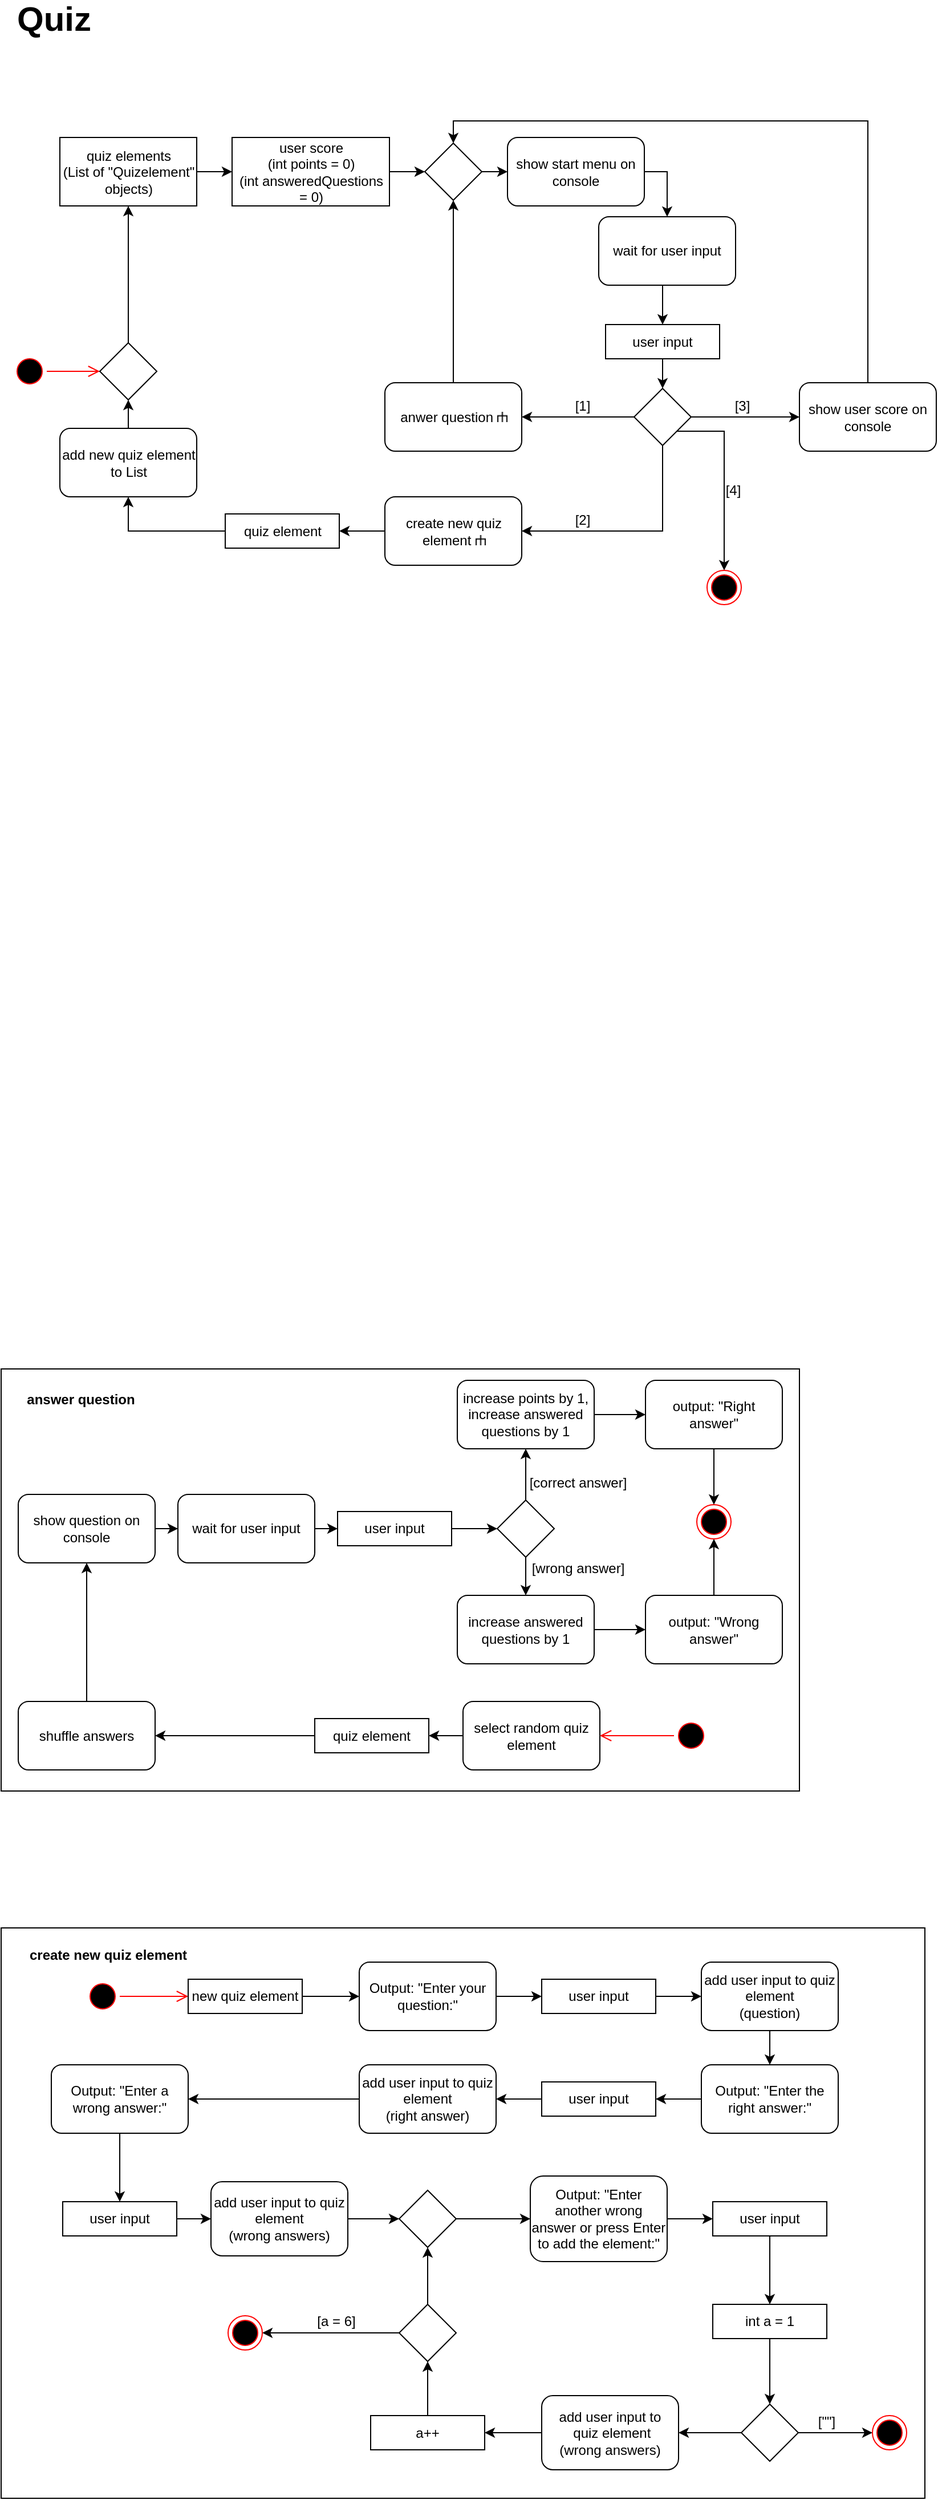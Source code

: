<mxfile version="12.2.3" type="device" pages="1"><diagram id="XsZgOZKLwwmXwjCbuGPi" name="Page-1"><mxGraphModel dx="2560" dy="1335" grid="1" gridSize="10" guides="1" tooltips="1" connect="1" arrows="1" fold="1" page="1" pageScale="1" pageWidth="827" pageHeight="1169" math="0" shadow="0"><root><mxCell id="0"/><mxCell id="1" parent="0"/><mxCell id="YT1zkOi0hl7g01MSoT7h-167" value="" style="rounded=0;whiteSpace=wrap;html=1;" vertex="1" parent="1"><mxGeometry y="1700" width="810" height="500" as="geometry"/></mxCell><mxCell id="YT1zkOi0hl7g01MSoT7h-1" value="" style="ellipse;html=1;shape=startState;fillColor=#000000;strokeColor=#ff0000;" vertex="1" parent="1"><mxGeometry x="10" y="320.5" width="30" height="30" as="geometry"/></mxCell><mxCell id="YT1zkOi0hl7g01MSoT7h-2" value="" style="edgeStyle=orthogonalEdgeStyle;html=1;verticalAlign=bottom;endArrow=open;endSize=8;strokeColor=#ff0000;entryX=0;entryY=0.5;entryDx=0;entryDy=0;" edge="1" source="YT1zkOi0hl7g01MSoT7h-1" parent="1" target="YT1zkOi0hl7g01MSoT7h-96"><mxGeometry relative="1" as="geometry"><mxPoint x="115.5" y="248" as="targetPoint"/></mxGeometry></mxCell><mxCell id="YT1zkOi0hl7g01MSoT7h-174" style="edgeStyle=orthogonalEdgeStyle;rounded=0;orthogonalLoop=1;jettySize=auto;html=1;fontSize=30;exitX=1;exitY=0.5;exitDx=0;exitDy=0;" edge="1" parent="1" source="YT1zkOi0hl7g01MSoT7h-3" target="YT1zkOi0hl7g01MSoT7h-4"><mxGeometry relative="1" as="geometry"><mxPoint x="610" y="170" as="targetPoint"/></mxGeometry></mxCell><mxCell id="YT1zkOi0hl7g01MSoT7h-3" value="show start menu on console" style="rounded=1;whiteSpace=wrap;html=1;" vertex="1" parent="1"><mxGeometry x="444" y="130.5" width="120" height="60" as="geometry"/></mxCell><mxCell id="YT1zkOi0hl7g01MSoT7h-7" style="edgeStyle=orthogonalEdgeStyle;rounded=0;orthogonalLoop=1;jettySize=auto;html=1;exitX=0.5;exitY=1;exitDx=0;exitDy=0;entryX=0.5;entryY=0;entryDx=0;entryDy=0;" edge="1" parent="1" source="YT1zkOi0hl7g01MSoT7h-4" target="YT1zkOi0hl7g01MSoT7h-6"><mxGeometry relative="1" as="geometry"/></mxCell><mxCell id="YT1zkOi0hl7g01MSoT7h-4" value="wait for user input" style="rounded=1;whiteSpace=wrap;html=1;" vertex="1" parent="1"><mxGeometry x="524" y="200" width="120" height="60" as="geometry"/></mxCell><mxCell id="YT1zkOi0hl7g01MSoT7h-9" style="edgeStyle=orthogonalEdgeStyle;rounded=0;orthogonalLoop=1;jettySize=auto;html=1;exitX=0.5;exitY=1;exitDx=0;exitDy=0;entryX=0.5;entryY=0;entryDx=0;entryDy=0;" edge="1" parent="1" source="YT1zkOi0hl7g01MSoT7h-6" target="YT1zkOi0hl7g01MSoT7h-8"><mxGeometry relative="1" as="geometry"/></mxCell><mxCell id="YT1zkOi0hl7g01MSoT7h-6" value="user input" style="rounded=0;whiteSpace=wrap;html=1;" vertex="1" parent="1"><mxGeometry x="530" y="294.5" width="100" height="30" as="geometry"/></mxCell><mxCell id="YT1zkOi0hl7g01MSoT7h-31" style="edgeStyle=orthogonalEdgeStyle;rounded=0;orthogonalLoop=1;jettySize=auto;html=1;entryX=1;entryY=0.5;entryDx=0;entryDy=0;exitX=0;exitY=0.5;exitDx=0;exitDy=0;" edge="1" parent="1" source="YT1zkOi0hl7g01MSoT7h-8" target="YT1zkOi0hl7g01MSoT7h-29"><mxGeometry relative="1" as="geometry"/></mxCell><mxCell id="YT1zkOi0hl7g01MSoT7h-117" style="edgeStyle=orthogonalEdgeStyle;rounded=0;orthogonalLoop=1;jettySize=auto;html=1;entryX=0;entryY=0.5;entryDx=0;entryDy=0;" edge="1" parent="1" source="YT1zkOi0hl7g01MSoT7h-8" target="YT1zkOi0hl7g01MSoT7h-116"><mxGeometry relative="1" as="geometry"/></mxCell><mxCell id="YT1zkOi0hl7g01MSoT7h-171" style="edgeStyle=orthogonalEdgeStyle;rounded=0;orthogonalLoop=1;jettySize=auto;html=1;entryX=1;entryY=0.5;entryDx=0;entryDy=0;fontSize=30;exitX=0.5;exitY=1;exitDx=0;exitDy=0;" edge="1" parent="1" source="YT1zkOi0hl7g01MSoT7h-8" target="YT1zkOi0hl7g01MSoT7h-63"><mxGeometry relative="1" as="geometry"/></mxCell><mxCell id="YT1zkOi0hl7g01MSoT7h-172" style="edgeStyle=orthogonalEdgeStyle;rounded=0;orthogonalLoop=1;jettySize=auto;html=1;exitX=1;exitY=1;exitDx=0;exitDy=0;entryX=0;entryY=0.5;entryDx=0;entryDy=0;fontSize=30;" edge="1" parent="1" source="YT1zkOi0hl7g01MSoT7h-8" target="YT1zkOi0hl7g01MSoT7h-106"><mxGeometry relative="1" as="geometry"/></mxCell><mxCell id="YT1zkOi0hl7g01MSoT7h-8" value="" style="rhombus;whiteSpace=wrap;html=1;" vertex="1" parent="1"><mxGeometry x="555" y="350.5" width="50" height="50" as="geometry"/></mxCell><mxCell id="YT1zkOi0hl7g01MSoT7h-13" style="edgeStyle=orthogonalEdgeStyle;rounded=0;orthogonalLoop=1;jettySize=auto;html=1;entryX=0;entryY=0.5;entryDx=0;entryDy=0;exitX=1;exitY=0.5;exitDx=0;exitDy=0;" edge="1" parent="1" source="YT1zkOi0hl7g01MSoT7h-12" target="YT1zkOi0hl7g01MSoT7h-34"><mxGeometry relative="1" as="geometry"><mxPoint x="276.5" y="156.5" as="sourcePoint"/><mxPoint x="286.5" y="170.5" as="targetPoint"/></mxGeometry></mxCell><mxCell id="YT1zkOi0hl7g01MSoT7h-12" value="user score&lt;br&gt;(int points = 0)&lt;br&gt;(int answeredQuestions = 0)" style="rounded=0;whiteSpace=wrap;html=1;" vertex="1" parent="1"><mxGeometry x="202.5" y="130.5" width="138" height="60" as="geometry"/></mxCell><mxCell id="YT1zkOi0hl7g01MSoT7h-19" value="[1]" style="text;html=1;strokeColor=none;fillColor=none;align=center;verticalAlign=middle;whiteSpace=wrap;rounded=0;" vertex="1" parent="1"><mxGeometry x="490" y="355.5" width="40" height="20" as="geometry"/></mxCell><mxCell id="YT1zkOi0hl7g01MSoT7h-32" style="edgeStyle=orthogonalEdgeStyle;rounded=0;orthogonalLoop=1;jettySize=auto;html=1;entryX=0.5;entryY=1;entryDx=0;entryDy=0;" edge="1" parent="1" source="YT1zkOi0hl7g01MSoT7h-29" target="YT1zkOi0hl7g01MSoT7h-34"><mxGeometry relative="1" as="geometry"><mxPoint x="347.5" y="200.5" as="targetPoint"/></mxGeometry></mxCell><mxCell id="YT1zkOi0hl7g01MSoT7h-29" value="&lt;span style=&quot;color: rgba(0 , 0 , 0 , 0) ; font-family: monospace ; font-size: 0px ; white-space: nowrap&quot;&gt;%3CmxGraphModel%3E%3Croot%3E%3CmxCell%20id%3D%220%22%2F%3E%3CmxCell%20id%3D%221%22%20parent%3D%220%22%2F%3E%3CmxCell%20id%3D%222%22%20value%3D%22Spielfeld%20voll%26amp%3Bnbsp%3B%26lt%3Bimg%20src%3D%26quot%3Bdata%3Aimage%2Fpng%3Bbase64%2CiVBORw0KGgoAAAANSUhEUgAAAAkAAAAJCAIAAABv85FHAAAAAXNSR0IArs4c6QAAAARnQU1BAACxjwv8YQUAAAAJcEhZcwAADsMAAA7DAcdvqGQAAAAqSURBVBhXY%2Fz%2F%2Fz8DDDAyonCZoDQ2gE8OH2AEYrgdyPYB2eTaR54cAwMAulkMDKNrivQAAAAASUVORK5CYII%3D%26quot%3B%20width%3D%26quot%3B9%26quot%3B%20height%3D%26quot%3B9%26quot%3B%26gt%3B%22%20style%3D%22rounded%3D1%3BwhiteSpace%3Dwrap%3Bhtml%3D1%3BfontSize%3D12%3B%22%20vertex%3D%221%22%20parent%3D%221%22%3E%3CmxGeometry%20x%3D%22170%22%20y%3D%22-1660%22%20width%3D%22120%22%20height%3D%2240%22%20as%3D%22geometry%22%2F%3E%3C%2FmxCell%3E%3C%2Froot%3E%3C%2FmxGraphModel%3E&lt;/span&gt;anwer question&amp;nbsp;&lt;img src=&quot;data:image/png;base64,iVBORw0KGgoAAAANSUhEUgAAAAkAAAAJCAIAAABv85FHAAAAAXNSR0IArs4c6QAAAARnQU1BAACxjwv8YQUAAAAJcEhZcwAADsMAAA7DAcdvqGQAAAAqSURBVBhXY/z//z8DDDAyonCZoDQ2gE8OH2AEYrgdyPYB2eTaR54cAwMAulkMDKNrivQAAAAASUVORK5CYII=&quot; width=&quot;9&quot; height=&quot;9&quot;&gt;" style="rounded=1;whiteSpace=wrap;html=1;" vertex="1" parent="1"><mxGeometry x="336.5" y="345.5" width="120" height="60" as="geometry"/></mxCell><mxCell id="YT1zkOi0hl7g01MSoT7h-35" style="edgeStyle=orthogonalEdgeStyle;rounded=0;orthogonalLoop=1;jettySize=auto;html=1;exitX=1;exitY=0.5;exitDx=0;exitDy=0;entryX=0;entryY=0.5;entryDx=0;entryDy=0;" edge="1" parent="1" source="YT1zkOi0hl7g01MSoT7h-34" target="YT1zkOi0hl7g01MSoT7h-3"><mxGeometry relative="1" as="geometry"/></mxCell><mxCell id="YT1zkOi0hl7g01MSoT7h-34" value="" style="rhombus;whiteSpace=wrap;html=1;" vertex="1" parent="1"><mxGeometry x="371.5" y="135.5" width="50" height="50" as="geometry"/></mxCell><mxCell id="YT1zkOi0hl7g01MSoT7h-40" value="quiz elements&lt;br&gt;(List of &quot;Quizelement&quot; objects)" style="rounded=0;whiteSpace=wrap;html=1;" vertex="1" parent="1"><mxGeometry x="51.5" y="130.5" width="120" height="60" as="geometry"/></mxCell><mxCell id="YT1zkOi0hl7g01MSoT7h-41" style="edgeStyle=orthogonalEdgeStyle;rounded=0;orthogonalLoop=1;jettySize=auto;html=1;entryX=0;entryY=0.5;entryDx=0;entryDy=0;" edge="1" parent="1" source="YT1zkOi0hl7g01MSoT7h-40" target="YT1zkOi0hl7g01MSoT7h-12"><mxGeometry relative="1" as="geometry"/></mxCell><mxCell id="YT1zkOi0hl7g01MSoT7h-61" value="" style="group" vertex="1" connectable="0" parent="1"><mxGeometry y="1210" width="700" height="370" as="geometry"/></mxCell><mxCell id="YT1zkOi0hl7g01MSoT7h-57" value="" style="rounded=0;whiteSpace=wrap;html=1;" vertex="1" parent="YT1zkOi0hl7g01MSoT7h-61"><mxGeometry width="700" height="370" as="geometry"/></mxCell><mxCell id="YT1zkOi0hl7g01MSoT7h-14" value="select random quiz element" style="rounded=1;whiteSpace=wrap;html=1;" vertex="1" parent="YT1zkOi0hl7g01MSoT7h-61"><mxGeometry x="405" y="291.5" width="120" height="60" as="geometry"/></mxCell><mxCell id="YT1zkOi0hl7g01MSoT7h-16" value="quiz element" style="rounded=0;whiteSpace=wrap;html=1;" vertex="1" parent="YT1zkOi0hl7g01MSoT7h-61"><mxGeometry x="275" y="306.5" width="100" height="30" as="geometry"/></mxCell><mxCell id="YT1zkOi0hl7g01MSoT7h-18" style="edgeStyle=orthogonalEdgeStyle;rounded=0;orthogonalLoop=1;jettySize=auto;html=1;exitX=0;exitY=0.5;exitDx=0;exitDy=0;entryX=1;entryY=0.5;entryDx=0;entryDy=0;" edge="1" parent="YT1zkOi0hl7g01MSoT7h-61" source="YT1zkOi0hl7g01MSoT7h-14" target="YT1zkOi0hl7g01MSoT7h-16"><mxGeometry relative="1" as="geometry"/></mxCell><mxCell id="YT1zkOi0hl7g01MSoT7h-20" value="shuffle answers" style="rounded=1;whiteSpace=wrap;html=1;" vertex="1" parent="YT1zkOi0hl7g01MSoT7h-61"><mxGeometry x="15" y="291.5" width="120" height="60" as="geometry"/></mxCell><mxCell id="YT1zkOi0hl7g01MSoT7h-21" style="edgeStyle=orthogonalEdgeStyle;rounded=0;orthogonalLoop=1;jettySize=auto;html=1;exitX=0;exitY=0.5;exitDx=0;exitDy=0;entryX=1;entryY=0.5;entryDx=0;entryDy=0;" edge="1" parent="YT1zkOi0hl7g01MSoT7h-61" source="YT1zkOi0hl7g01MSoT7h-16" target="YT1zkOi0hl7g01MSoT7h-20"><mxGeometry relative="1" as="geometry"><mxPoint x="175" y="321.5" as="sourcePoint"/></mxGeometry></mxCell><mxCell id="YT1zkOi0hl7g01MSoT7h-22" value="show question on console" style="rounded=1;whiteSpace=wrap;html=1;" vertex="1" parent="YT1zkOi0hl7g01MSoT7h-61"><mxGeometry x="15" y="110" width="120" height="60" as="geometry"/></mxCell><mxCell id="YT1zkOi0hl7g01MSoT7h-24" style="edgeStyle=orthogonalEdgeStyle;rounded=0;orthogonalLoop=1;jettySize=auto;html=1;entryX=0.5;entryY=1;entryDx=0;entryDy=0;" edge="1" parent="YT1zkOi0hl7g01MSoT7h-61" source="YT1zkOi0hl7g01MSoT7h-20" target="YT1zkOi0hl7g01MSoT7h-22"><mxGeometry relative="1" as="geometry"/></mxCell><mxCell id="YT1zkOi0hl7g01MSoT7h-23" value="wait for user input" style="rounded=1;whiteSpace=wrap;html=1;" vertex="1" parent="YT1zkOi0hl7g01MSoT7h-61"><mxGeometry x="155" y="110" width="120" height="60" as="geometry"/></mxCell><mxCell id="YT1zkOi0hl7g01MSoT7h-25" style="edgeStyle=orthogonalEdgeStyle;rounded=0;orthogonalLoop=1;jettySize=auto;html=1;entryX=0;entryY=0.5;entryDx=0;entryDy=0;" edge="1" parent="YT1zkOi0hl7g01MSoT7h-61" source="YT1zkOi0hl7g01MSoT7h-22" target="YT1zkOi0hl7g01MSoT7h-23"><mxGeometry relative="1" as="geometry"><mxPoint x="155" y="140" as="targetPoint"/></mxGeometry></mxCell><mxCell id="YT1zkOi0hl7g01MSoT7h-26" value="user input" style="rounded=0;whiteSpace=wrap;html=1;" vertex="1" parent="YT1zkOi0hl7g01MSoT7h-61"><mxGeometry x="295" y="125" width="100" height="30" as="geometry"/></mxCell><mxCell id="YT1zkOi0hl7g01MSoT7h-27" style="edgeStyle=orthogonalEdgeStyle;rounded=0;orthogonalLoop=1;jettySize=auto;html=1;exitX=1;exitY=0.5;exitDx=0;exitDy=0;entryX=0;entryY=0.5;entryDx=0;entryDy=0;" edge="1" parent="YT1zkOi0hl7g01MSoT7h-61" source="YT1zkOi0hl7g01MSoT7h-23" target="YT1zkOi0hl7g01MSoT7h-26"><mxGeometry relative="1" as="geometry"/></mxCell><mxCell id="YT1zkOi0hl7g01MSoT7h-28" value="" style="rhombus;whiteSpace=wrap;html=1;" vertex="1" parent="YT1zkOi0hl7g01MSoT7h-61"><mxGeometry x="435" y="115" width="50" height="50" as="geometry"/></mxCell><mxCell id="YT1zkOi0hl7g01MSoT7h-38" style="edgeStyle=orthogonalEdgeStyle;rounded=0;orthogonalLoop=1;jettySize=auto;html=1;exitX=1;exitY=0.5;exitDx=0;exitDy=0;entryX=0;entryY=0.5;entryDx=0;entryDy=0;" edge="1" parent="YT1zkOi0hl7g01MSoT7h-61" source="YT1zkOi0hl7g01MSoT7h-26" target="YT1zkOi0hl7g01MSoT7h-28"><mxGeometry relative="1" as="geometry"/></mxCell><mxCell id="YT1zkOi0hl7g01MSoT7h-36" value="" style="ellipse;html=1;shape=startState;fillColor=#000000;strokeColor=#ff0000;" vertex="1" parent="YT1zkOi0hl7g01MSoT7h-61"><mxGeometry x="590" y="306.5" width="30" height="30" as="geometry"/></mxCell><mxCell id="YT1zkOi0hl7g01MSoT7h-37" value="" style="edgeStyle=orthogonalEdgeStyle;html=1;verticalAlign=bottom;endArrow=open;endSize=8;strokeColor=#ff0000;exitX=0;exitY=0.5;exitDx=0;exitDy=0;entryX=1;entryY=0.5;entryDx=0;entryDy=0;" edge="1" source="YT1zkOi0hl7g01MSoT7h-36" parent="YT1zkOi0hl7g01MSoT7h-61" target="YT1zkOi0hl7g01MSoT7h-14"><mxGeometry relative="1" as="geometry"><mxPoint x="530" y="338.581" as="targetPoint"/><mxPoint x="615" y="339" as="sourcePoint"/></mxGeometry></mxCell><mxCell id="YT1zkOi0hl7g01MSoT7h-39" value="increase points by 1,&lt;br&gt;increase answered questions by 1" style="rounded=1;whiteSpace=wrap;html=1;" vertex="1" parent="YT1zkOi0hl7g01MSoT7h-61"><mxGeometry x="400" y="10" width="120" height="60" as="geometry"/></mxCell><mxCell id="YT1zkOi0hl7g01MSoT7h-44" style="edgeStyle=orthogonalEdgeStyle;rounded=0;orthogonalLoop=1;jettySize=auto;html=1;entryX=0.5;entryY=1;entryDx=0;entryDy=0;" edge="1" parent="YT1zkOi0hl7g01MSoT7h-61" source="YT1zkOi0hl7g01MSoT7h-28" target="YT1zkOi0hl7g01MSoT7h-39"><mxGeometry relative="1" as="geometry"/></mxCell><mxCell id="YT1zkOi0hl7g01MSoT7h-45" value="increase answered questions by 1" style="rounded=1;whiteSpace=wrap;html=1;" vertex="1" parent="YT1zkOi0hl7g01MSoT7h-61"><mxGeometry x="400" y="198.5" width="120" height="60" as="geometry"/></mxCell><mxCell id="YT1zkOi0hl7g01MSoT7h-47" style="edgeStyle=orthogonalEdgeStyle;rounded=0;orthogonalLoop=1;jettySize=auto;html=1;entryX=0.5;entryY=0;entryDx=0;entryDy=0;" edge="1" parent="YT1zkOi0hl7g01MSoT7h-61" source="YT1zkOi0hl7g01MSoT7h-28" target="YT1zkOi0hl7g01MSoT7h-45"><mxGeometry relative="1" as="geometry"/></mxCell><mxCell id="YT1zkOi0hl7g01MSoT7h-48" value="output: &quot;Right answer&quot;" style="rounded=1;whiteSpace=wrap;html=1;" vertex="1" parent="YT1zkOi0hl7g01MSoT7h-61"><mxGeometry x="565" y="10" width="120" height="60" as="geometry"/></mxCell><mxCell id="YT1zkOi0hl7g01MSoT7h-50" style="edgeStyle=orthogonalEdgeStyle;rounded=0;orthogonalLoop=1;jettySize=auto;html=1;entryX=0;entryY=0.5;entryDx=0;entryDy=0;" edge="1" parent="YT1zkOi0hl7g01MSoT7h-61" source="YT1zkOi0hl7g01MSoT7h-39" target="YT1zkOi0hl7g01MSoT7h-48"><mxGeometry relative="1" as="geometry"/></mxCell><mxCell id="YT1zkOi0hl7g01MSoT7h-49" value="output: &quot;Wrong answer&quot;" style="rounded=1;whiteSpace=wrap;html=1;" vertex="1" parent="YT1zkOi0hl7g01MSoT7h-61"><mxGeometry x="565" y="198.5" width="120" height="60" as="geometry"/></mxCell><mxCell id="YT1zkOi0hl7g01MSoT7h-51" style="edgeStyle=orthogonalEdgeStyle;rounded=0;orthogonalLoop=1;jettySize=auto;html=1;entryX=0;entryY=0.5;entryDx=0;entryDy=0;" edge="1" parent="YT1zkOi0hl7g01MSoT7h-61" source="YT1zkOi0hl7g01MSoT7h-45" target="YT1zkOi0hl7g01MSoT7h-49"><mxGeometry relative="1" as="geometry"/></mxCell><mxCell id="YT1zkOi0hl7g01MSoT7h-52" value="[correct answer]" style="text;html=1;strokeColor=none;fillColor=none;align=center;verticalAlign=middle;whiteSpace=wrap;rounded=0;" vertex="1" parent="YT1zkOi0hl7g01MSoT7h-61"><mxGeometry x="460" y="90" width="92" height="20" as="geometry"/></mxCell><mxCell id="YT1zkOi0hl7g01MSoT7h-53" value="[wrong answer]" style="text;html=1;strokeColor=none;fillColor=none;align=center;verticalAlign=middle;whiteSpace=wrap;rounded=0;" vertex="1" parent="YT1zkOi0hl7g01MSoT7h-61"><mxGeometry x="460" y="165" width="92" height="20" as="geometry"/></mxCell><mxCell id="YT1zkOi0hl7g01MSoT7h-54" value="" style="ellipse;html=1;shape=endState;fillColor=#000000;strokeColor=#ff0000;" vertex="1" parent="YT1zkOi0hl7g01MSoT7h-61"><mxGeometry x="610" y="119" width="30" height="30" as="geometry"/></mxCell><mxCell id="YT1zkOi0hl7g01MSoT7h-55" style="edgeStyle=orthogonalEdgeStyle;rounded=0;orthogonalLoop=1;jettySize=auto;html=1;entryX=0.5;entryY=0;entryDx=0;entryDy=0;" edge="1" parent="YT1zkOi0hl7g01MSoT7h-61" source="YT1zkOi0hl7g01MSoT7h-48" target="YT1zkOi0hl7g01MSoT7h-54"><mxGeometry relative="1" as="geometry"/></mxCell><mxCell id="YT1zkOi0hl7g01MSoT7h-58" value="answer question" style="text;align=center;fontStyle=1;verticalAlign=middle;spacingLeft=3;spacingRight=3;strokeColor=none;rotatable=0;points=[[0,0.5],[1,0.5]];portConstraint=eastwest;" vertex="1" parent="YT1zkOi0hl7g01MSoT7h-61"><mxGeometry x="30" y="13" width="80" height="26" as="geometry"/></mxCell><mxCell id="YT1zkOi0hl7g01MSoT7h-56" style="edgeStyle=orthogonalEdgeStyle;rounded=0;orthogonalLoop=1;jettySize=auto;html=1;entryX=0.5;entryY=1;entryDx=0;entryDy=0;" edge="1" parent="YT1zkOi0hl7g01MSoT7h-61" source="YT1zkOi0hl7g01MSoT7h-49" target="YT1zkOi0hl7g01MSoT7h-54"><mxGeometry relative="1" as="geometry"/></mxCell><mxCell id="YT1zkOi0hl7g01MSoT7h-99" style="edgeStyle=orthogonalEdgeStyle;rounded=0;orthogonalLoop=1;jettySize=auto;html=1;entryX=1;entryY=0.5;entryDx=0;entryDy=0;" edge="1" parent="1" source="YT1zkOi0hl7g01MSoT7h-63" target="YT1zkOi0hl7g01MSoT7h-95"><mxGeometry relative="1" as="geometry"/></mxCell><mxCell id="YT1zkOi0hl7g01MSoT7h-63" value="&lt;span style=&quot;color: rgba(0 , 0 , 0 , 0) ; font-family: monospace ; font-size: 0px ; white-space: nowrap&quot;&gt;%3CmxGraphModel%3E%3Croot%3E%3CmxCell%20id%3D%220%22%2F%3E%3CmxCell%20id%3D%221%22%20parent%3D%220%22%2F%3E%3CmxCell%20id%3D%222%22%20value%3D%22Spielfeld%20voll%26amp%3Bnbsp%3B%26lt%3Bimg%20src%3D%26quot%3Bdata%3Aimage%2Fpng%3Bbase64%2CiVBORw0KGgoAAAANSUhEUgAAAAkAAAAJCAIAAABv85FHAAAAAXNSR0IArs4c6QAAAARnQU1BAACxjwv8YQUAAAAJcEhZcwAADsMAAA7DAcdvqGQAAAAqSURBVBhXY%2Fz%2F%2Fz8DDDAyonCZoDQ2gE8OH2AEYrgdyPYB2eTaR54cAwMAulkMDKNrivQAAAAASUVORK5CYII%3D%26quot%3B%20width%3D%26quot%3B9%26quot%3B%20height%3D%26quot%3B9%26quot%3B%26gt%3B%22%20style%3D%22rounded%3D1%3BwhiteSpace%3Dwrap%3Bhtml%3D1%3BfontSize%3D12%3B%22%20vertex%3D%221%22%20parent%3D%221%22%3E%3CmxGeometry%20x%3D%22170%22%20y%3D%22-1660%22%20width%3D%22120%22%20height%3D%2240%22%20as%3D%22geometry%22%2F%3E%3C%2FmxCell%3E%3C%2Froot%3E%3C%2FmxGraphModel%3E&lt;/span&gt;create new quiz element&amp;nbsp;&lt;img src=&quot;data:image/png;base64,iVBORw0KGgoAAAANSUhEUgAAAAkAAAAJCAIAAABv85FHAAAAAXNSR0IArs4c6QAAAARnQU1BAACxjwv8YQUAAAAJcEhZcwAADsMAAA7DAcdvqGQAAAAqSURBVBhXY/z//z8DDDAyonCZoDQ2gE8OH2AEYrgdyPYB2eTaR54cAwMAulkMDKNrivQAAAAASUVORK5CYII=&quot; width=&quot;9&quot; height=&quot;9&quot;&gt;" style="rounded=1;whiteSpace=wrap;html=1;" vertex="1" parent="1"><mxGeometry x="336.5" y="445.5" width="120" height="60" as="geometry"/></mxCell><mxCell id="YT1zkOi0hl7g01MSoT7h-100" style="edgeStyle=orthogonalEdgeStyle;rounded=0;orthogonalLoop=1;jettySize=auto;html=1;entryX=0.5;entryY=1;entryDx=0;entryDy=0;" edge="1" parent="1" source="YT1zkOi0hl7g01MSoT7h-95" target="YT1zkOi0hl7g01MSoT7h-98"><mxGeometry relative="1" as="geometry"/></mxCell><mxCell id="YT1zkOi0hl7g01MSoT7h-95" value="quiz element" style="rounded=0;whiteSpace=wrap;html=1;" vertex="1" parent="1"><mxGeometry x="196.5" y="460.5" width="100" height="30" as="geometry"/></mxCell><mxCell id="YT1zkOi0hl7g01MSoT7h-97" style="edgeStyle=orthogonalEdgeStyle;rounded=0;orthogonalLoop=1;jettySize=auto;html=1;entryX=0.5;entryY=1;entryDx=0;entryDy=0;" edge="1" parent="1" source="YT1zkOi0hl7g01MSoT7h-96" target="YT1zkOi0hl7g01MSoT7h-40"><mxGeometry relative="1" as="geometry"/></mxCell><mxCell id="YT1zkOi0hl7g01MSoT7h-96" value="" style="rhombus;whiteSpace=wrap;html=1;" vertex="1" parent="1"><mxGeometry x="86.5" y="310.5" width="50" height="50" as="geometry"/></mxCell><mxCell id="YT1zkOi0hl7g01MSoT7h-101" style="edgeStyle=orthogonalEdgeStyle;rounded=0;orthogonalLoop=1;jettySize=auto;html=1;entryX=0.5;entryY=1;entryDx=0;entryDy=0;" edge="1" parent="1" source="YT1zkOi0hl7g01MSoT7h-98" target="YT1zkOi0hl7g01MSoT7h-96"><mxGeometry relative="1" as="geometry"/></mxCell><mxCell id="YT1zkOi0hl7g01MSoT7h-98" value="add new quiz element to List" style="rounded=1;whiteSpace=wrap;html=1;" vertex="1" parent="1"><mxGeometry x="51.5" y="385.5" width="120" height="60" as="geometry"/></mxCell><mxCell id="YT1zkOi0hl7g01MSoT7h-103" value="[2]" style="text;html=1;strokeColor=none;fillColor=none;align=center;verticalAlign=middle;whiteSpace=wrap;rounded=0;" vertex="1" parent="1"><mxGeometry x="490" y="455.5" width="40" height="20" as="geometry"/></mxCell><mxCell id="YT1zkOi0hl7g01MSoT7h-106" value="" style="ellipse;html=1;shape=endState;fillColor=#000000;strokeColor=#ff0000;direction=south;" vertex="1" parent="1"><mxGeometry x="619" y="510" width="30" height="30" as="geometry"/></mxCell><mxCell id="YT1zkOi0hl7g01MSoT7h-109" value="[4]" style="text;html=1;strokeColor=none;fillColor=none;align=center;verticalAlign=middle;whiteSpace=wrap;rounded=0;" vertex="1" parent="1"><mxGeometry x="621.5" y="430" width="40" height="20" as="geometry"/></mxCell><mxCell id="YT1zkOi0hl7g01MSoT7h-111" value="[3]" style="text;html=1;strokeColor=none;fillColor=none;align=center;verticalAlign=middle;whiteSpace=wrap;rounded=0;" vertex="1" parent="1"><mxGeometry x="630" y="355.5" width="40" height="20" as="geometry"/></mxCell><mxCell id="YT1zkOi0hl7g01MSoT7h-170" style="edgeStyle=orthogonalEdgeStyle;rounded=0;orthogonalLoop=1;jettySize=auto;html=1;entryX=0.5;entryY=0;entryDx=0;entryDy=0;fontSize=30;" edge="1" parent="1" source="YT1zkOi0hl7g01MSoT7h-116" target="YT1zkOi0hl7g01MSoT7h-34"><mxGeometry relative="1" as="geometry"><Array as="points"><mxPoint x="760" y="116"/><mxPoint x="397" y="116"/></Array></mxGeometry></mxCell><mxCell id="YT1zkOi0hl7g01MSoT7h-116" value="show user score on console" style="rounded=1;whiteSpace=wrap;html=1;" vertex="1" parent="1"><mxGeometry x="700" y="345.5" width="120" height="60" as="geometry"/></mxCell><mxCell id="YT1zkOi0hl7g01MSoT7h-119" value="" style="ellipse;html=1;shape=startState;fillColor=#000000;strokeColor=#ff0000;" vertex="1" parent="1"><mxGeometry x="74" y="1745" width="30" height="30" as="geometry"/></mxCell><mxCell id="YT1zkOi0hl7g01MSoT7h-120" value="" style="edgeStyle=orthogonalEdgeStyle;html=1;verticalAlign=bottom;endArrow=open;endSize=8;strokeColor=#ff0000;" edge="1" source="YT1zkOi0hl7g01MSoT7h-119" parent="1"><mxGeometry relative="1" as="geometry"><mxPoint x="164" y="1760" as="targetPoint"/></mxGeometry></mxCell><mxCell id="YT1zkOi0hl7g01MSoT7h-123" style="edgeStyle=orthogonalEdgeStyle;rounded=0;orthogonalLoop=1;jettySize=auto;html=1;entryX=0;entryY=0.5;entryDx=0;entryDy=0;" edge="1" parent="1" source="YT1zkOi0hl7g01MSoT7h-121" target="YT1zkOi0hl7g01MSoT7h-122"><mxGeometry relative="1" as="geometry"/></mxCell><mxCell id="YT1zkOi0hl7g01MSoT7h-121" value="new quiz element" style="rounded=0;whiteSpace=wrap;html=1;" vertex="1" parent="1"><mxGeometry x="164" y="1745" width="100" height="30" as="geometry"/></mxCell><mxCell id="YT1zkOi0hl7g01MSoT7h-125" style="edgeStyle=orthogonalEdgeStyle;rounded=0;orthogonalLoop=1;jettySize=auto;html=1;entryX=0;entryY=0.5;entryDx=0;entryDy=0;" edge="1" parent="1" source="YT1zkOi0hl7g01MSoT7h-122" target="YT1zkOi0hl7g01MSoT7h-124"><mxGeometry relative="1" as="geometry"/></mxCell><mxCell id="YT1zkOi0hl7g01MSoT7h-122" value="Output: &quot;Enter your question:&quot;" style="rounded=1;whiteSpace=wrap;html=1;" vertex="1" parent="1"><mxGeometry x="314" y="1730" width="120" height="60" as="geometry"/></mxCell><mxCell id="YT1zkOi0hl7g01MSoT7h-127" style="edgeStyle=orthogonalEdgeStyle;rounded=0;orthogonalLoop=1;jettySize=auto;html=1;entryX=0;entryY=0.5;entryDx=0;entryDy=0;" edge="1" parent="1" source="YT1zkOi0hl7g01MSoT7h-124" target="YT1zkOi0hl7g01MSoT7h-126"><mxGeometry relative="1" as="geometry"/></mxCell><mxCell id="YT1zkOi0hl7g01MSoT7h-124" value="user input" style="rounded=0;whiteSpace=wrap;html=1;" vertex="1" parent="1"><mxGeometry x="474" y="1745" width="100" height="30" as="geometry"/></mxCell><mxCell id="YT1zkOi0hl7g01MSoT7h-129" style="edgeStyle=orthogonalEdgeStyle;rounded=0;orthogonalLoop=1;jettySize=auto;html=1;entryX=0.5;entryY=0;entryDx=0;entryDy=0;" edge="1" parent="1" source="YT1zkOi0hl7g01MSoT7h-126" target="YT1zkOi0hl7g01MSoT7h-128"><mxGeometry relative="1" as="geometry"/></mxCell><mxCell id="YT1zkOi0hl7g01MSoT7h-126" value="add user input to quiz element&lt;br&gt;(question)" style="rounded=1;whiteSpace=wrap;html=1;" vertex="1" parent="1"><mxGeometry x="614" y="1730" width="120" height="60" as="geometry"/></mxCell><mxCell id="YT1zkOi0hl7g01MSoT7h-132" style="edgeStyle=orthogonalEdgeStyle;rounded=0;orthogonalLoop=1;jettySize=auto;html=1;entryX=1;entryY=0.5;entryDx=0;entryDy=0;" edge="1" parent="1" source="YT1zkOi0hl7g01MSoT7h-128" target="YT1zkOi0hl7g01MSoT7h-130"><mxGeometry relative="1" as="geometry"/></mxCell><mxCell id="YT1zkOi0hl7g01MSoT7h-128" value="Output: &quot;Enter the right answer:&quot;" style="rounded=1;whiteSpace=wrap;html=1;" vertex="1" parent="1"><mxGeometry x="614" y="1820" width="120" height="60" as="geometry"/></mxCell><mxCell id="YT1zkOi0hl7g01MSoT7h-133" style="edgeStyle=orthogonalEdgeStyle;rounded=0;orthogonalLoop=1;jettySize=auto;html=1;entryX=1;entryY=0.5;entryDx=0;entryDy=0;" edge="1" parent="1" source="YT1zkOi0hl7g01MSoT7h-130" target="YT1zkOi0hl7g01MSoT7h-131"><mxGeometry relative="1" as="geometry"/></mxCell><mxCell id="YT1zkOi0hl7g01MSoT7h-130" value="user input" style="rounded=0;whiteSpace=wrap;html=1;" vertex="1" parent="1"><mxGeometry x="474" y="1835" width="100" height="30" as="geometry"/></mxCell><mxCell id="YT1zkOi0hl7g01MSoT7h-135" style="edgeStyle=orthogonalEdgeStyle;rounded=0;orthogonalLoop=1;jettySize=auto;html=1;entryX=1;entryY=0.5;entryDx=0;entryDy=0;" edge="1" parent="1" source="YT1zkOi0hl7g01MSoT7h-131" target="YT1zkOi0hl7g01MSoT7h-134"><mxGeometry relative="1" as="geometry"/></mxCell><mxCell id="YT1zkOi0hl7g01MSoT7h-131" value="add user input to quiz element&lt;br&gt;(right answer)" style="rounded=1;whiteSpace=wrap;html=1;" vertex="1" parent="1"><mxGeometry x="314" y="1820" width="120" height="60" as="geometry"/></mxCell><mxCell id="YT1zkOi0hl7g01MSoT7h-137" style="edgeStyle=orthogonalEdgeStyle;rounded=0;orthogonalLoop=1;jettySize=auto;html=1;entryX=0.5;entryY=0;entryDx=0;entryDy=0;" edge="1" parent="1" source="YT1zkOi0hl7g01MSoT7h-134" target="YT1zkOi0hl7g01MSoT7h-136"><mxGeometry relative="1" as="geometry"/></mxCell><mxCell id="YT1zkOi0hl7g01MSoT7h-134" value="Output: &quot;Enter a wrong answer:&quot;" style="rounded=1;whiteSpace=wrap;html=1;" vertex="1" parent="1"><mxGeometry x="44" y="1820" width="120" height="60" as="geometry"/></mxCell><mxCell id="YT1zkOi0hl7g01MSoT7h-139" style="edgeStyle=orthogonalEdgeStyle;rounded=0;orthogonalLoop=1;jettySize=auto;html=1;entryX=0;entryY=0.5;entryDx=0;entryDy=0;" edge="1" parent="1" source="YT1zkOi0hl7g01MSoT7h-136" target="YT1zkOi0hl7g01MSoT7h-138"><mxGeometry relative="1" as="geometry"/></mxCell><mxCell id="YT1zkOi0hl7g01MSoT7h-136" value="user input" style="rounded=0;whiteSpace=wrap;html=1;" vertex="1" parent="1"><mxGeometry x="54" y="1940" width="100" height="30" as="geometry"/></mxCell><mxCell id="YT1zkOi0hl7g01MSoT7h-141" style="edgeStyle=orthogonalEdgeStyle;rounded=0;orthogonalLoop=1;jettySize=auto;html=1;entryX=0;entryY=0.5;entryDx=0;entryDy=0;" edge="1" parent="1" source="YT1zkOi0hl7g01MSoT7h-138" target="YT1zkOi0hl7g01MSoT7h-164"><mxGeometry relative="1" as="geometry"><mxPoint x="374" y="1955" as="targetPoint"/></mxGeometry></mxCell><mxCell id="YT1zkOi0hl7g01MSoT7h-138" value="add user input to quiz element&lt;br&gt;(wrong answers)" style="rounded=1;whiteSpace=wrap;html=1;" vertex="1" parent="1"><mxGeometry x="184" y="1922.5" width="120" height="65" as="geometry"/></mxCell><mxCell id="YT1zkOi0hl7g01MSoT7h-143" style="edgeStyle=orthogonalEdgeStyle;rounded=0;orthogonalLoop=1;jettySize=auto;html=1;entryX=0;entryY=0.5;entryDx=0;entryDy=0;" edge="1" parent="1" source="YT1zkOi0hl7g01MSoT7h-140" target="YT1zkOi0hl7g01MSoT7h-142"><mxGeometry relative="1" as="geometry"/></mxCell><mxCell id="YT1zkOi0hl7g01MSoT7h-140" value="Output: &quot;Enter another wrong answer or press Enter to add the element:&quot;" style="rounded=1;whiteSpace=wrap;html=1;" vertex="1" parent="1"><mxGeometry x="464" y="1917.5" width="120" height="75" as="geometry"/></mxCell><mxCell id="YT1zkOi0hl7g01MSoT7h-145" style="edgeStyle=orthogonalEdgeStyle;rounded=0;orthogonalLoop=1;jettySize=auto;html=1;" edge="1" parent="1" source="YT1zkOi0hl7g01MSoT7h-142"><mxGeometry relative="1" as="geometry"><mxPoint x="674" y="2030" as="targetPoint"/></mxGeometry></mxCell><mxCell id="YT1zkOi0hl7g01MSoT7h-142" value="user input" style="rounded=0;whiteSpace=wrap;html=1;" vertex="1" parent="1"><mxGeometry x="624" y="1940" width="100" height="30" as="geometry"/></mxCell><mxCell id="YT1zkOi0hl7g01MSoT7h-146" style="edgeStyle=orthogonalEdgeStyle;rounded=0;orthogonalLoop=1;jettySize=auto;html=1;" edge="1" parent="1" source="YT1zkOi0hl7g01MSoT7h-144"><mxGeometry relative="1" as="geometry"><mxPoint x="594" y="2142.5" as="targetPoint"/></mxGeometry></mxCell><mxCell id="YT1zkOi0hl7g01MSoT7h-148" style="edgeStyle=orthogonalEdgeStyle;rounded=0;orthogonalLoop=1;jettySize=auto;html=1;" edge="1" parent="1" source="YT1zkOi0hl7g01MSoT7h-144" target="YT1zkOi0hl7g01MSoT7h-147"><mxGeometry relative="1" as="geometry"/></mxCell><mxCell id="YT1zkOi0hl7g01MSoT7h-144" value="" style="rhombus;whiteSpace=wrap;html=1;" vertex="1" parent="1"><mxGeometry x="649" y="2117.5" width="50" height="50" as="geometry"/></mxCell><mxCell id="YT1zkOi0hl7g01MSoT7h-147" value="" style="ellipse;html=1;shape=endState;fillColor=#000000;strokeColor=#ff0000;direction=south;" vertex="1" parent="1"><mxGeometry x="764" y="2127.5" width="30" height="30" as="geometry"/></mxCell><mxCell id="YT1zkOi0hl7g01MSoT7h-149" value="[&quot;&quot;]" style="text;html=1;strokeColor=none;fillColor=none;align=center;verticalAlign=middle;whiteSpace=wrap;rounded=0;" vertex="1" parent="1"><mxGeometry x="704" y="2122.5" width="40" height="20" as="geometry"/></mxCell><mxCell id="YT1zkOi0hl7g01MSoT7h-156" style="edgeStyle=orthogonalEdgeStyle;rounded=0;orthogonalLoop=1;jettySize=auto;html=1;entryX=1;entryY=0.5;entryDx=0;entryDy=0;" edge="1" parent="1" source="YT1zkOi0hl7g01MSoT7h-150" target="YT1zkOi0hl7g01MSoT7h-155"><mxGeometry relative="1" as="geometry"/></mxCell><mxCell id="YT1zkOi0hl7g01MSoT7h-150" value="add user input to&lt;br&gt;&amp;nbsp;quiz element&lt;br&gt;(wrong answers)" style="rounded=1;whiteSpace=wrap;html=1;" vertex="1" parent="1"><mxGeometry x="474" y="2110" width="120" height="65" as="geometry"/></mxCell><mxCell id="YT1zkOi0hl7g01MSoT7h-153" style="edgeStyle=orthogonalEdgeStyle;rounded=0;orthogonalLoop=1;jettySize=auto;html=1;entryX=0.5;entryY=0;entryDx=0;entryDy=0;" edge="1" parent="1" source="YT1zkOi0hl7g01MSoT7h-152" target="YT1zkOi0hl7g01MSoT7h-144"><mxGeometry relative="1" as="geometry"/></mxCell><mxCell id="YT1zkOi0hl7g01MSoT7h-152" value="int a = 1" style="rounded=0;whiteSpace=wrap;html=1;" vertex="1" parent="1"><mxGeometry x="624" y="2030" width="100" height="30" as="geometry"/></mxCell><mxCell id="YT1zkOi0hl7g01MSoT7h-160" style="edgeStyle=orthogonalEdgeStyle;rounded=0;orthogonalLoop=1;jettySize=auto;html=1;entryX=0.5;entryY=1;entryDx=0;entryDy=0;" edge="1" parent="1" source="YT1zkOi0hl7g01MSoT7h-155" target="YT1zkOi0hl7g01MSoT7h-159"><mxGeometry relative="1" as="geometry"/></mxCell><mxCell id="YT1zkOi0hl7g01MSoT7h-155" value="a++" style="rounded=0;whiteSpace=wrap;html=1;" vertex="1" parent="1"><mxGeometry x="324" y="2127.5" width="100" height="30" as="geometry"/></mxCell><mxCell id="YT1zkOi0hl7g01MSoT7h-162" style="edgeStyle=orthogonalEdgeStyle;rounded=0;orthogonalLoop=1;jettySize=auto;html=1;entryX=0.5;entryY=0;entryDx=0;entryDy=0;" edge="1" parent="1" source="YT1zkOi0hl7g01MSoT7h-159" target="YT1zkOi0hl7g01MSoT7h-161"><mxGeometry relative="1" as="geometry"/></mxCell><mxCell id="YT1zkOi0hl7g01MSoT7h-166" style="edgeStyle=orthogonalEdgeStyle;rounded=0;orthogonalLoop=1;jettySize=auto;html=1;entryX=0.5;entryY=1;entryDx=0;entryDy=0;" edge="1" parent="1" source="YT1zkOi0hl7g01MSoT7h-159" target="YT1zkOi0hl7g01MSoT7h-164"><mxGeometry relative="1" as="geometry"/></mxCell><mxCell id="YT1zkOi0hl7g01MSoT7h-159" value="" style="rhombus;whiteSpace=wrap;html=1;" vertex="1" parent="1"><mxGeometry x="349" y="2030" width="50" height="50" as="geometry"/></mxCell><mxCell id="YT1zkOi0hl7g01MSoT7h-161" value="" style="ellipse;html=1;shape=endState;fillColor=#000000;strokeColor=#ff0000;direction=south;" vertex="1" parent="1"><mxGeometry x="199" y="2040" width="30" height="30" as="geometry"/></mxCell><mxCell id="YT1zkOi0hl7g01MSoT7h-163" value="[a = 6]" style="text;html=1;strokeColor=none;fillColor=none;align=center;verticalAlign=middle;whiteSpace=wrap;rounded=0;" vertex="1" parent="1"><mxGeometry x="274" y="2035" width="40" height="20" as="geometry"/></mxCell><mxCell id="YT1zkOi0hl7g01MSoT7h-165" style="edgeStyle=orthogonalEdgeStyle;rounded=0;orthogonalLoop=1;jettySize=auto;html=1;exitX=1;exitY=0.5;exitDx=0;exitDy=0;entryX=0;entryY=0.5;entryDx=0;entryDy=0;" edge="1" parent="1" source="YT1zkOi0hl7g01MSoT7h-164" target="YT1zkOi0hl7g01MSoT7h-140"><mxGeometry relative="1" as="geometry"/></mxCell><mxCell id="YT1zkOi0hl7g01MSoT7h-164" value="" style="rhombus;whiteSpace=wrap;html=1;" vertex="1" parent="1"><mxGeometry x="349" y="1930" width="50" height="50" as="geometry"/></mxCell><mxCell id="YT1zkOi0hl7g01MSoT7h-168" value="create new quiz element" style="text;align=center;fontStyle=1;verticalAlign=middle;spacingLeft=3;spacingRight=3;strokeColor=none;rotatable=0;points=[[0,0.5],[1,0.5]];portConstraint=eastwest;" vertex="1" parent="1"><mxGeometry x="54" y="1710" width="80" height="26" as="geometry"/></mxCell><mxCell id="YT1zkOi0hl7g01MSoT7h-169" value="Quiz" style="text;align=center;fontStyle=1;verticalAlign=middle;spacingLeft=3;spacingRight=3;strokeColor=none;rotatable=0;points=[[0,0.5],[1,0.5]];portConstraint=eastwest;fontSize=30;" vertex="1" parent="1"><mxGeometry x="6.5" y="10" width="80" height="26" as="geometry"/></mxCell></root></mxGraphModel></diagram></mxfile>